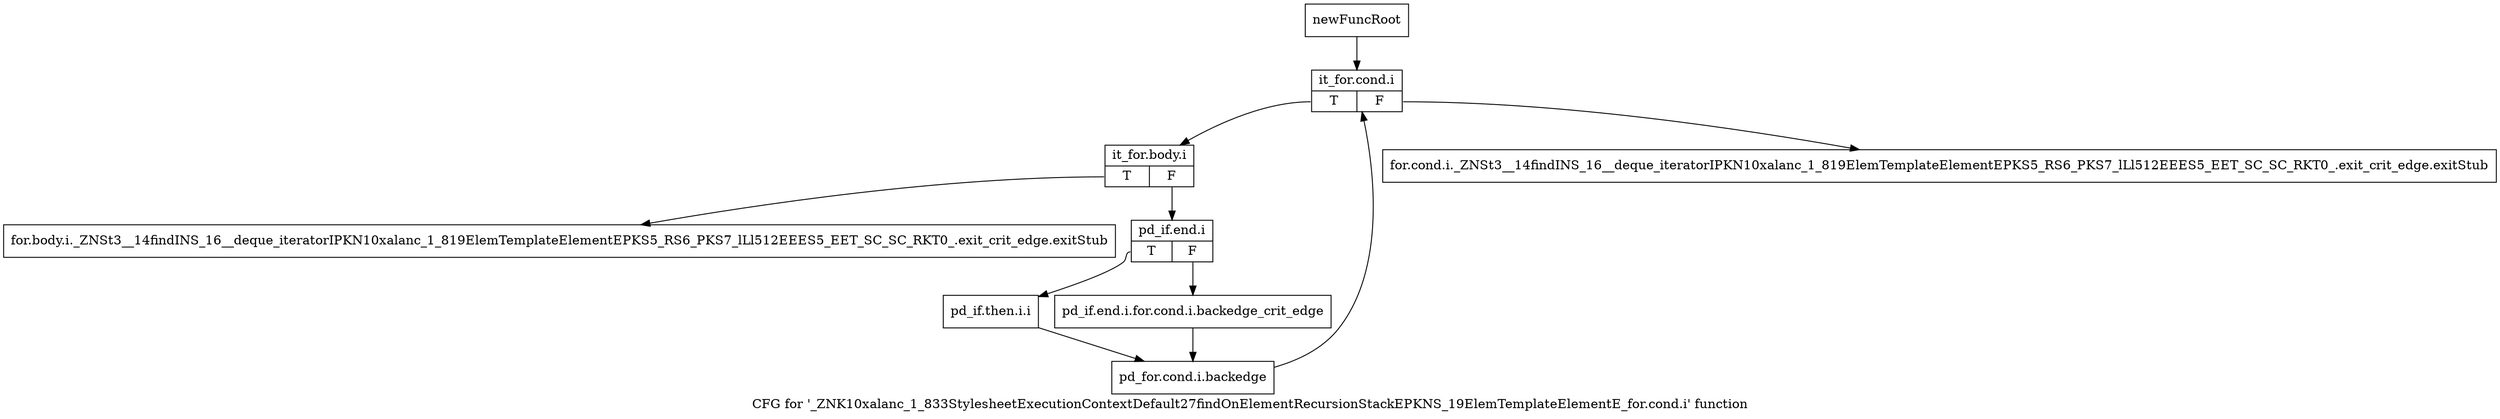 digraph "CFG for '_ZNK10xalanc_1_833StylesheetExecutionContextDefault27findOnElementRecursionStackEPKNS_19ElemTemplateElementE_for.cond.i' function" {
	label="CFG for '_ZNK10xalanc_1_833StylesheetExecutionContextDefault27findOnElementRecursionStackEPKNS_19ElemTemplateElementE_for.cond.i' function";

	Node0xa054300 [shape=record,label="{newFuncRoot}"];
	Node0xa054300 -> Node0xa0543f0;
	Node0xa054350 [shape=record,label="{for.cond.i._ZNSt3__14findINS_16__deque_iteratorIPKN10xalanc_1_819ElemTemplateElementEPKS5_RS6_PKS7_lLl512EEES5_EET_SC_SC_RKT0_.exit_crit_edge.exitStub}"];
	Node0xa0543a0 [shape=record,label="{for.body.i._ZNSt3__14findINS_16__deque_iteratorIPKN10xalanc_1_819ElemTemplateElementEPKS5_RS6_PKS7_lLl512EEES5_EET_SC_SC_RKT0_.exit_crit_edge.exitStub}"];
	Node0xa0543f0 [shape=record,label="{it_for.cond.i|{<s0>T|<s1>F}}"];
	Node0xa0543f0:s0 -> Node0xa054440;
	Node0xa0543f0:s1 -> Node0xa054350;
	Node0xa054440 [shape=record,label="{it_for.body.i|{<s0>T|<s1>F}}"];
	Node0xa054440:s0 -> Node0xa0543a0;
	Node0xa054440:s1 -> Node0xa054490;
	Node0xa054490 [shape=record,label="{pd_if.end.i|{<s0>T|<s1>F}}"];
	Node0xa054490:s0 -> Node0xa054530;
	Node0xa054490:s1 -> Node0xa0544e0;
	Node0xa0544e0 [shape=record,label="{pd_if.end.i.for.cond.i.backedge_crit_edge}"];
	Node0xa0544e0 -> Node0xa054580;
	Node0xa054530 [shape=record,label="{pd_if.then.i.i}"];
	Node0xa054530 -> Node0xa054580;
	Node0xa054580 [shape=record,label="{pd_for.cond.i.backedge}"];
	Node0xa054580 -> Node0xa0543f0;
}
